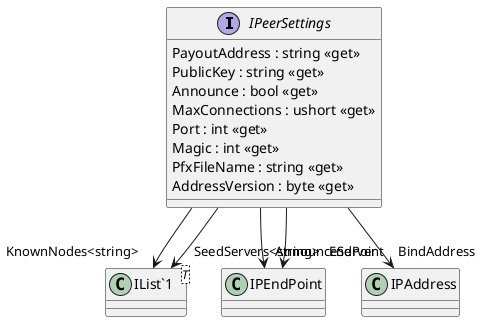 @startuml
interface IPeerSettings {
    PayoutAddress : string <<get>>
    PublicKey : string <<get>>
    Announce : bool <<get>>
    MaxConnections : ushort <<get>>
    Port : int <<get>>
    Magic : int <<get>>
    PfxFileName : string <<get>>
    AddressVersion : byte <<get>>
}
class "IList`1"<T> {
}
IPeerSettings --> "AnnounceServer" IPEndPoint
IPeerSettings --> "BindAddress" IPAddress
IPeerSettings --> "EndPoint" IPEndPoint
IPeerSettings --> "KnownNodes<string>" "IList`1"
IPeerSettings --> "SeedServers<string>" "IList`1"
@enduml
